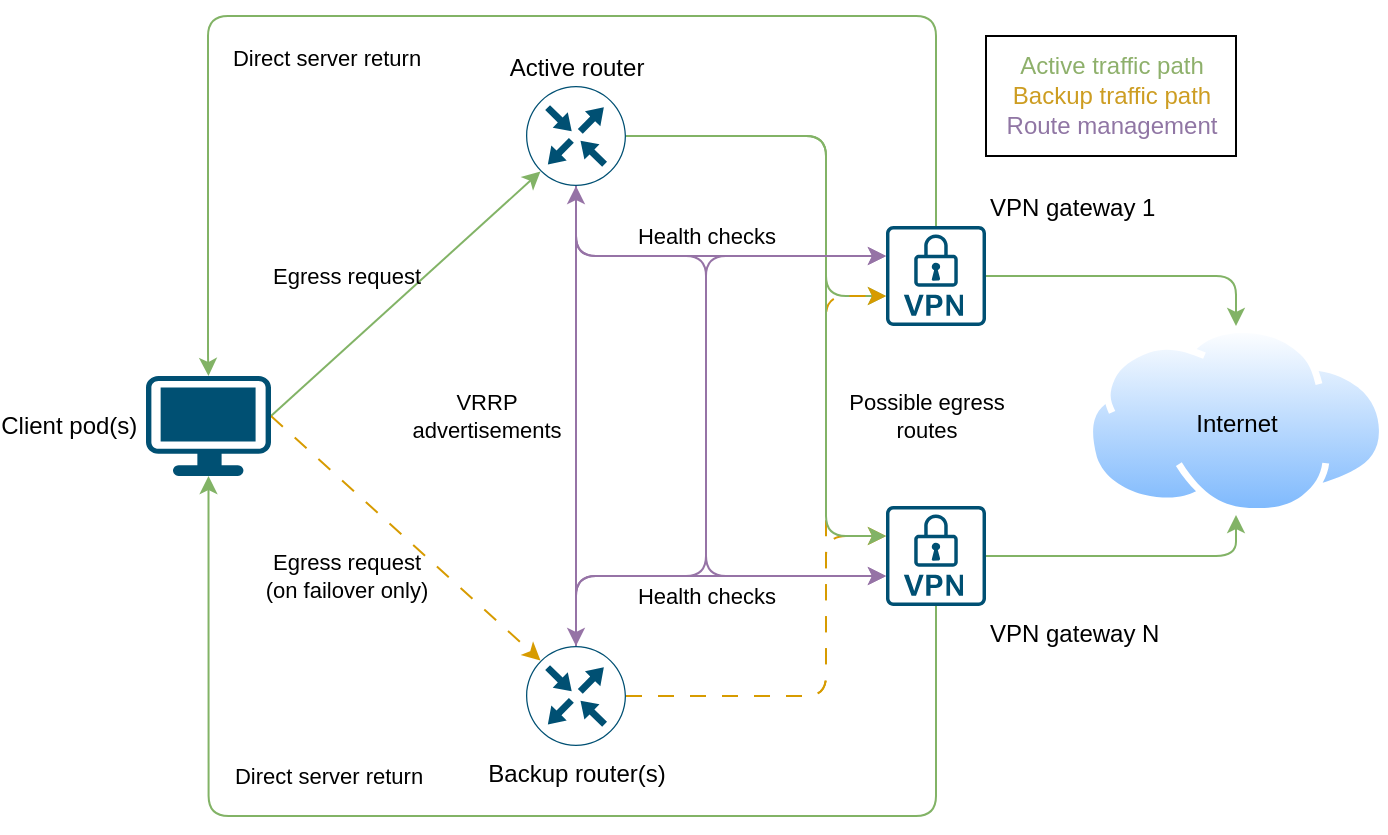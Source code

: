 <mxfile>
    <diagram name="Page-1" id="aRkRuxBFELAMFq911tWw">
        <mxGraphModel dx="1896" dy="619" grid="1" gridSize="10" guides="1" tooltips="1" connect="1" arrows="1" fold="1" page="1" pageScale="1" pageWidth="850" pageHeight="1100" math="0" shadow="0">
            <root>
                <mxCell id="0"/>
                <mxCell id="1" parent="0"/>
                <mxCell id="ql4odA1ZGQbVucotu5OM-17" style="edgeStyle=orthogonalEdgeStyle;rounded=1;orthogonalLoop=1;jettySize=auto;html=1;exitX=1;exitY=0.5;exitDx=0;exitDy=0;exitPerimeter=0;curved=0;fillColor=#d5e8d4;strokeColor=#82b366;" parent="1" source="ql4odA1ZGQbVucotu5OM-2" target="ql4odA1ZGQbVucotu5OM-4" edge="1">
                    <mxGeometry relative="1" as="geometry">
                        <Array as="points">
                            <mxPoint x="470" y="410"/>
                            <mxPoint x="470" y="490"/>
                        </Array>
                    </mxGeometry>
                </mxCell>
                <mxCell id="ql4odA1ZGQbVucotu5OM-20" style="edgeStyle=orthogonalEdgeStyle;rounded=0;orthogonalLoop=1;jettySize=auto;html=1;exitX=0.5;exitY=1;exitDx=0;exitDy=0;exitPerimeter=0;startArrow=classic;startFill=1;fillColor=#e1d5e7;strokeColor=#9673a6;" parent="1" source="ql4odA1ZGQbVucotu5OM-2" target="ql4odA1ZGQbVucotu5OM-3" edge="1">
                    <mxGeometry relative="1" as="geometry"/>
                </mxCell>
                <mxCell id="ql4odA1ZGQbVucotu5OM-21" value="VRRP&lt;br&gt;advertisements" style="edgeLabel;html=1;align=center;verticalAlign=middle;resizable=0;points=[];labelBackgroundColor=none;" parent="ql4odA1ZGQbVucotu5OM-20" vertex="1" connectable="0">
                    <mxGeometry x="-0.019" y="-2" relative="1" as="geometry">
                        <mxPoint x="-43" y="2" as="offset"/>
                    </mxGeometry>
                </mxCell>
                <mxCell id="2" style="edgeStyle=orthogonalEdgeStyle;html=1;exitX=0.5;exitY=1;exitDx=0;exitDy=0;exitPerimeter=0;rounded=1;curved=0;fillColor=#e1d5e7;strokeColor=#9673a6;" parent="1" source="ql4odA1ZGQbVucotu5OM-2" target="ql4odA1ZGQbVucotu5OM-4" edge="1">
                    <mxGeometry relative="1" as="geometry">
                        <Array as="points">
                            <mxPoint x="345" y="470"/>
                        </Array>
                    </mxGeometry>
                </mxCell>
                <mxCell id="5" style="edgeStyle=orthogonalEdgeStyle;html=1;exitX=0.5;exitY=1;exitDx=0;exitDy=0;exitPerimeter=0;fillColor=#e1d5e7;strokeColor=#9673a6;" parent="1" source="ql4odA1ZGQbVucotu5OM-2" target="ql4odA1ZGQbVucotu5OM-5" edge="1">
                    <mxGeometry relative="1" as="geometry">
                        <Array as="points">
                            <mxPoint x="345" y="470"/>
                            <mxPoint x="410" y="470"/>
                            <mxPoint x="410" y="630"/>
                        </Array>
                    </mxGeometry>
                </mxCell>
                <mxCell id="8" value="Health checks" style="edgeLabel;html=1;align=center;verticalAlign=middle;resizable=0;points=[];labelBackgroundColor=none;" parent="5" vertex="1" connectable="0">
                    <mxGeometry x="-0.42" y="1" relative="1" as="geometry">
                        <mxPoint x="-1" y="-12" as="offset"/>
                    </mxGeometry>
                </mxCell>
                <mxCell id="ql4odA1ZGQbVucotu5OM-2" value="Active router" style="sketch=0;points=[[0.5,0,0],[1,0.5,0],[0.5,1,0],[0,0.5,0],[0.145,0.145,0],[0.856,0.145,0],[0.855,0.856,0],[0.145,0.855,0]];verticalLabelPosition=top;html=1;verticalAlign=bottom;aspect=fixed;align=center;pointerEvents=1;shape=mxgraph.cisco19.rect;prIcon=router;fillColor=none;strokeColor=#005073;labelPosition=center;" parent="1" vertex="1">
                    <mxGeometry x="320" y="385" width="50" height="50" as="geometry"/>
                </mxCell>
                <mxCell id="ql4odA1ZGQbVucotu5OM-16" style="edgeStyle=orthogonalEdgeStyle;rounded=1;orthogonalLoop=1;jettySize=auto;html=1;exitX=1;exitY=0.5;exitDx=0;exitDy=0;exitPerimeter=0;curved=0;dashed=1;dashPattern=8 8;fillColor=#ffe6cc;strokeColor=#d79b00;" parent="1" source="ql4odA1ZGQbVucotu5OM-3" target="ql4odA1ZGQbVucotu5OM-5" edge="1">
                    <mxGeometry relative="1" as="geometry">
                        <Array as="points">
                            <mxPoint x="470" y="690"/>
                            <mxPoint x="470" y="610"/>
                        </Array>
                    </mxGeometry>
                </mxCell>
                <mxCell id="3" style="edgeStyle=orthogonalEdgeStyle;html=1;exitX=0.5;exitY=0;exitDx=0;exitDy=0;exitPerimeter=0;fillColor=#e1d5e7;strokeColor=#9673a6;" parent="1" source="ql4odA1ZGQbVucotu5OM-3" target="ql4odA1ZGQbVucotu5OM-5" edge="1">
                    <mxGeometry relative="1" as="geometry">
                        <Array as="points">
                            <mxPoint x="345" y="630"/>
                        </Array>
                    </mxGeometry>
                </mxCell>
                <mxCell id="4" style="edgeStyle=orthogonalEdgeStyle;html=1;exitX=0.5;exitY=0;exitDx=0;exitDy=0;exitPerimeter=0;fillColor=#e1d5e7;strokeColor=#9673a6;" parent="1" source="ql4odA1ZGQbVucotu5OM-3" target="ql4odA1ZGQbVucotu5OM-4" edge="1">
                    <mxGeometry relative="1" as="geometry">
                        <Array as="points">
                            <mxPoint x="345" y="630"/>
                            <mxPoint x="410" y="630"/>
                            <mxPoint x="410" y="470"/>
                        </Array>
                    </mxGeometry>
                </mxCell>
                <mxCell id="9" value="Health checks" style="edgeLabel;html=1;align=center;verticalAlign=middle;resizable=0;points=[];labelBackgroundColor=none;" parent="4" vertex="1" connectable="0">
                    <mxGeometry x="-0.595" y="-1" relative="1" as="geometry">
                        <mxPoint x="29" y="9" as="offset"/>
                    </mxGeometry>
                </mxCell>
                <mxCell id="19" style="edgeStyle=orthogonalEdgeStyle;html=1;exitX=1;exitY=0.5;exitDx=0;exitDy=0;exitPerimeter=0;dashed=1;dashPattern=8 8;fillColor=#ffe6cc;strokeColor=#d79b00;" parent="1" source="ql4odA1ZGQbVucotu5OM-3" target="ql4odA1ZGQbVucotu5OM-4" edge="1">
                    <mxGeometry relative="1" as="geometry">
                        <Array as="points">
                            <mxPoint x="470" y="690"/>
                            <mxPoint x="470" y="490"/>
                        </Array>
                    </mxGeometry>
                </mxCell>
                <mxCell id="ql4odA1ZGQbVucotu5OM-3" value="Backup router(s)" style="sketch=0;points=[[0.5,0,0],[1,0.5,0],[0.5,1,0],[0,0.5,0],[0.145,0.145,0],[0.856,0.145,0],[0.855,0.856,0],[0.145,0.855,0]];verticalLabelPosition=bottom;html=1;verticalAlign=top;aspect=fixed;align=center;pointerEvents=1;shape=mxgraph.cisco19.rect;prIcon=router;fillColor=none;strokeColor=#005073;" parent="1" vertex="1">
                    <mxGeometry x="320" y="665" width="50" height="50" as="geometry"/>
                </mxCell>
                <mxCell id="ql4odA1ZGQbVucotu5OM-18" style="edgeStyle=orthogonalEdgeStyle;rounded=1;orthogonalLoop=1;jettySize=auto;html=1;entryX=0.5;entryY=0;entryDx=0;entryDy=0;curved=0;fillColor=#d5e8d4;strokeColor=#82b366;" parent="1" source="ql4odA1ZGQbVucotu5OM-4" target="ql4odA1ZGQbVucotu5OM-6" edge="1">
                    <mxGeometry relative="1" as="geometry"/>
                </mxCell>
                <mxCell id="ql4odA1ZGQbVucotu5OM-19" style="edgeStyle=orthogonalEdgeStyle;rounded=1;orthogonalLoop=1;jettySize=auto;html=1;entryX=0.5;entryY=1;entryDx=0;entryDy=0;curved=0;fillColor=#d5e8d4;strokeColor=#82b366;" parent="1" source="ql4odA1ZGQbVucotu5OM-5" target="ql4odA1ZGQbVucotu5OM-6" edge="1">
                    <mxGeometry relative="1" as="geometry"/>
                </mxCell>
                <mxCell id="ql4odA1ZGQbVucotu5OM-5" value="VPN gateway N" style="sketch=0;pointerEvents=1;shadow=0;dashed=0;html=1;strokeColor=none;fillColor=light-dark(#005073, #b2b3b4);aspect=fixed;labelPosition=right;verticalLabelPosition=bottom;verticalAlign=top;align=left;outlineConnect=0;shape=mxgraph.vvd.vpn;" parent="1" vertex="1">
                    <mxGeometry x="500" y="595" width="50" height="50" as="geometry"/>
                </mxCell>
                <mxCell id="ql4odA1ZGQbVucotu5OM-6" value="Internet" style="image;aspect=fixed;perimeter=ellipsePerimeter;html=1;align=center;shadow=0;dashed=0;spacingTop=3;image=img/lib/active_directory/internet_cloud.svg;labelPosition=center;verticalLabelPosition=middle;verticalAlign=middle;labelBackgroundColor=none;" parent="1" vertex="1">
                    <mxGeometry x="600" y="505" width="150" height="94.5" as="geometry"/>
                </mxCell>
                <mxCell id="ql4odA1ZGQbVucotu5OM-8" style="rounded=0;orthogonalLoop=1;jettySize=auto;html=1;exitX=1;exitY=0.4;exitDx=0;exitDy=0;exitPerimeter=0;entryX=0.145;entryY=0.855;entryDx=0;entryDy=0;entryPerimeter=0;fillColor=#d5e8d4;strokeColor=#82b366;" parent="1" source="ql4odA1ZGQbVucotu5OM-11" target="ql4odA1ZGQbVucotu5OM-2" edge="1">
                    <mxGeometry relative="1" as="geometry">
                        <mxPoint x="209.25" y="525.75" as="sourcePoint"/>
                    </mxGeometry>
                </mxCell>
                <mxCell id="17" value="Egress request" style="edgeLabel;html=1;align=center;verticalAlign=middle;resizable=0;points=[];labelBackgroundColor=none;" parent="ql4odA1ZGQbVucotu5OM-8" vertex="1" connectable="0">
                    <mxGeometry x="-0.081" y="-1" relative="1" as="geometry">
                        <mxPoint x="-25" y="-15" as="offset"/>
                    </mxGeometry>
                </mxCell>
                <mxCell id="ql4odA1ZGQbVucotu5OM-9" style="rounded=0;orthogonalLoop=1;jettySize=auto;html=1;exitX=1;exitY=0.4;exitDx=0;exitDy=0;exitPerimeter=0;entryX=0.145;entryY=0.145;entryDx=0;entryDy=0;entryPerimeter=0;endArrow=classic;endFill=1;dashed=1;dashPattern=8 8;fillColor=#ffe6cc;strokeColor=#d79b00;" parent="1" source="ql4odA1ZGQbVucotu5OM-11" target="ql4odA1ZGQbVucotu5OM-3" edge="1">
                    <mxGeometry relative="1" as="geometry">
                        <mxPoint x="209.25" y="574.25" as="sourcePoint"/>
                    </mxGeometry>
                </mxCell>
                <mxCell id="16" value="Egress request&lt;br&gt;(on failover only)" style="edgeLabel;html=1;align=center;verticalAlign=middle;resizable=0;points=[];labelBackgroundColor=none;" parent="ql4odA1ZGQbVucotu5OM-9" vertex="1" connectable="0">
                    <mxGeometry x="-0.015" y="-1" relative="1" as="geometry">
                        <mxPoint x="-28" y="19" as="offset"/>
                    </mxGeometry>
                </mxCell>
                <mxCell id="ql4odA1ZGQbVucotu5OM-11" value="Client pod(s)&amp;nbsp;" style="points=[[0.03,0.03,0],[0.5,0,0],[0.97,0.03,0],[1,0.4,0],[0.97,0.745,0],[0.5,1,0],[0.03,0.745,0],[0,0.4,0]];verticalLabelPosition=middle;sketch=0;html=1;verticalAlign=middle;aspect=fixed;align=right;pointerEvents=1;shape=mxgraph.cisco19.workstation;fillColor=#005073;strokeColor=none;labelPosition=left;" parent="1" vertex="1">
                    <mxGeometry x="130" y="530" width="62.5" height="50" as="geometry"/>
                </mxCell>
                <mxCell id="11" style="edgeStyle=orthogonalEdgeStyle;html=1;fillColor=#d5e8d4;strokeColor=#82b366;entryX=0.5;entryY=0;entryDx=0;entryDy=0;entryPerimeter=0;jumpStyle=none;" parent="1" source="ql4odA1ZGQbVucotu5OM-4" target="ql4odA1ZGQbVucotu5OM-11" edge="1">
                    <mxGeometry relative="1" as="geometry">
                        <mxPoint x="513.75" y="445" as="sourcePoint"/>
                        <mxPoint x="150" y="520" as="targetPoint"/>
                        <Array as="points">
                            <mxPoint x="525" y="350"/>
                            <mxPoint x="161" y="350"/>
                            <mxPoint x="161" y="520"/>
                        </Array>
                    </mxGeometry>
                </mxCell>
                <mxCell id="14" value="Direct server return" style="edgeLabel;html=1;align=center;verticalAlign=middle;resizable=0;points=[];labelBackgroundColor=none;" parent="11" vertex="1" connectable="0">
                    <mxGeometry x="0.77" relative="1" as="geometry">
                        <mxPoint x="59" y="-85" as="offset"/>
                    </mxGeometry>
                </mxCell>
                <mxCell id="13" style="edgeStyle=orthogonalEdgeStyle;html=1;entryX=0.5;entryY=1;entryDx=0;entryDy=0;entryPerimeter=0;fillColor=#d5e8d4;strokeColor=#82b366;" parent="1" source="ql4odA1ZGQbVucotu5OM-5" target="ql4odA1ZGQbVucotu5OM-11" edge="1">
                    <mxGeometry relative="1" as="geometry">
                        <Array as="points">
                            <mxPoint x="525" y="750"/>
                            <mxPoint x="161" y="750"/>
                        </Array>
                    </mxGeometry>
                </mxCell>
                <mxCell id="15" value="Direct server return" style="edgeLabel;html=1;align=center;verticalAlign=middle;resizable=0;points=[];labelBackgroundColor=none;" parent="13" vertex="1" connectable="0">
                    <mxGeometry x="0.711" y="2" relative="1" as="geometry">
                        <mxPoint x="61" y="58" as="offset"/>
                    </mxGeometry>
                </mxCell>
                <mxCell id="ql4odA1ZGQbVucotu5OM-4" value="VPN gateway 1" style="sketch=0;pointerEvents=1;shadow=0;dashed=0;html=1;strokeColor=none;fillColor=light-dark(#005073, #b2b3b4);aspect=fixed;labelPosition=right;verticalLabelPosition=top;verticalAlign=bottom;align=left;outlineConnect=0;shape=mxgraph.vvd.vpn;" parent="1" vertex="1">
                    <mxGeometry x="500" y="455" width="50" height="50" as="geometry"/>
                </mxCell>
                <mxCell id="18" style="edgeStyle=orthogonalEdgeStyle;html=1;exitX=1;exitY=0.5;exitDx=0;exitDy=0;exitPerimeter=0;jumpStyle=gap;strokeColor=#82b366;fillColor=#d5e8d4;" parent="1" source="ql4odA1ZGQbVucotu5OM-2" target="ql4odA1ZGQbVucotu5OM-5" edge="1">
                    <mxGeometry relative="1" as="geometry">
                        <Array as="points">
                            <mxPoint x="470" y="410"/>
                            <mxPoint x="470" y="610"/>
                        </Array>
                    </mxGeometry>
                </mxCell>
                <mxCell id="20" value="Possible egress&lt;div&gt;routes&lt;/div&gt;" style="edgeLabel;html=1;align=center;verticalAlign=middle;resizable=0;points=[];labelBackgroundColor=none;" parent="18" vertex="1" connectable="0">
                    <mxGeometry x="0.377" relative="1" as="geometry">
                        <mxPoint x="50" y="13" as="offset"/>
                    </mxGeometry>
                </mxCell>
                <mxCell id="25" value="" style="group" parent="1" vertex="1" connectable="0">
                    <mxGeometry x="550" y="360" width="125" height="60" as="geometry"/>
                </mxCell>
                <mxCell id="21" value="" style="rounded=0;whiteSpace=wrap;html=1;labelBackgroundColor=none;fillColor=none;" parent="25" vertex="1">
                    <mxGeometry width="125" height="60" as="geometry"/>
                </mxCell>
                <mxCell id="22" value="Active traffic path" style="text;html=1;align=center;verticalAlign=middle;whiteSpace=wrap;rounded=0;fontColor=light-dark(#8EB06B,#8EB06B);" parent="25" vertex="1">
                    <mxGeometry x="12.5" y="10" width="100" height="10" as="geometry"/>
                </mxCell>
                <mxCell id="23" value="Backup traffic path" style="text;html=1;align=center;verticalAlign=middle;whiteSpace=wrap;rounded=0;fontColor=light-dark(#CD9D22,#CD9D22);" parent="25" vertex="1">
                    <mxGeometry x="7.5" y="25" width="110" height="10" as="geometry"/>
                </mxCell>
                <mxCell id="24" value="Route management" style="text;html=1;align=center;verticalAlign=middle;whiteSpace=wrap;rounded=0;fontColor=light-dark(#9076A4,#9076A4);" parent="25" vertex="1">
                    <mxGeometry x="7.5" y="40" width="110" height="10" as="geometry"/>
                </mxCell>
            </root>
        </mxGraphModel>
    </diagram>
</mxfile>